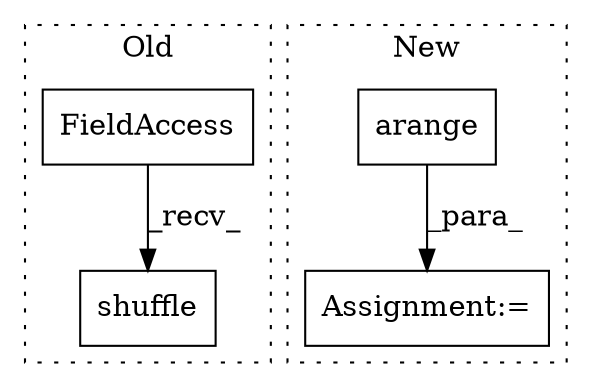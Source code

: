 digraph G {
subgraph cluster0 {
1 [label="shuffle" a="32" s="610,619" l="8,1" shape="box"];
4 [label="FieldAccess" a="22" s="597" l="12" shape="box"];
label = "Old";
style="dotted";
}
subgraph cluster1 {
2 [label="arange" a="32" s="628,641" l="7,1" shape="box"];
3 [label="Assignment:=" a="7" s="684" l="1" shape="box"];
label = "New";
style="dotted";
}
2 -> 3 [label="_para_"];
4 -> 1 [label="_recv_"];
}